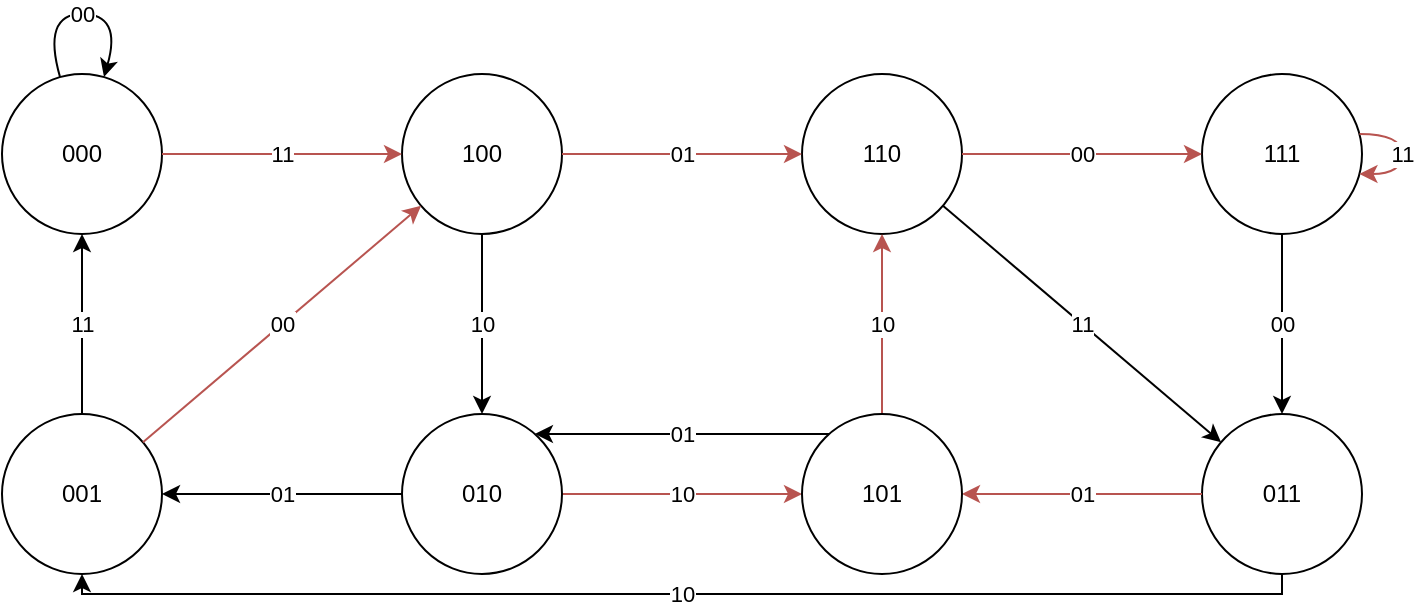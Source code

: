 <mxfile version="20.4.0" type="google"><diagram id="H2TounxmARbyaMAplOk3" name="Page-1"><mxGraphModel grid="1" page="1" gridSize="10" guides="1" tooltips="1" connect="1" arrows="1" fold="1" pageScale="1" pageWidth="850" pageHeight="1100" math="0" shadow="0"><root><mxCell id="0"/><mxCell id="1" parent="0"/><mxCell id="bdG1mkk4UJJhcUEjNDyQ-1" value="000" style="ellipse;whiteSpace=wrap;html=1;aspect=fixed;" vertex="1" parent="1"><mxGeometry x="100" y="100" width="80" height="80" as="geometry"/></mxCell><mxCell id="bdG1mkk4UJJhcUEjNDyQ-11" value="10" style="edgeStyle=orthogonalEdgeStyle;rounded=0;orthogonalLoop=1;jettySize=auto;html=1;" edge="1" parent="1" source="bdG1mkk4UJJhcUEjNDyQ-2" target="bdG1mkk4UJJhcUEjNDyQ-4"><mxGeometry relative="1" as="geometry"/></mxCell><mxCell id="bdG1mkk4UJJhcUEjNDyQ-2" value="100" style="ellipse;whiteSpace=wrap;html=1;aspect=fixed;" vertex="1" parent="1"><mxGeometry x="300" y="100" width="80" height="80" as="geometry"/></mxCell><mxCell id="bdG1mkk4UJJhcUEjNDyQ-3" value="001" style="ellipse;whiteSpace=wrap;html=1;aspect=fixed;" vertex="1" parent="1"><mxGeometry x="100" y="270" width="80" height="80" as="geometry"/></mxCell><mxCell id="bdG1mkk4UJJhcUEjNDyQ-9" value="10" style="edgeStyle=orthogonalEdgeStyle;rounded=0;orthogonalLoop=1;jettySize=auto;html=1;fillColor=#f8cecc;strokeColor=#b85450;" edge="1" parent="1" source="bdG1mkk4UJJhcUEjNDyQ-4" target="bdG1mkk4UJJhcUEjNDyQ-8"><mxGeometry relative="1" as="geometry"/></mxCell><mxCell id="bdG1mkk4UJJhcUEjNDyQ-4" value="010" style="ellipse;whiteSpace=wrap;html=1;aspect=fixed;" vertex="1" parent="1"><mxGeometry x="300" y="270" width="80" height="80" as="geometry"/></mxCell><mxCell id="bdG1mkk4UJJhcUEjNDyQ-5" value="110" style="ellipse;whiteSpace=wrap;html=1;aspect=fixed;" vertex="1" parent="1"><mxGeometry x="500" y="100" width="80" height="80" as="geometry"/></mxCell><mxCell id="bdG1mkk4UJJhcUEjNDyQ-6" value="111" style="ellipse;whiteSpace=wrap;html=1;aspect=fixed;" vertex="1" parent="1"><mxGeometry x="700" y="100" width="80" height="80" as="geometry"/></mxCell><mxCell id="bdG1mkk4UJJhcUEjNDyQ-7" value="011" style="ellipse;whiteSpace=wrap;html=1;aspect=fixed;" vertex="1" parent="1"><mxGeometry x="700" y="270" width="80" height="80" as="geometry"/></mxCell><mxCell id="bdG1mkk4UJJhcUEjNDyQ-12" value="11" style="endArrow=classic;html=1;rounded=0;fillColor=#f8cecc;strokeColor=#b85450;" edge="1" parent="1" source="bdG1mkk4UJJhcUEjNDyQ-1" target="bdG1mkk4UJJhcUEjNDyQ-2"><mxGeometry width="50" height="50" relative="1" as="geometry"><mxPoint x="400" y="330" as="sourcePoint"/><mxPoint x="450" y="280" as="targetPoint"/></mxGeometry></mxCell><mxCell id="bdG1mkk4UJJhcUEjNDyQ-13" value="11" style="endArrow=classic;html=1;rounded=0;" edge="1" parent="1" source="bdG1mkk4UJJhcUEjNDyQ-3" target="bdG1mkk4UJJhcUEjNDyQ-1"><mxGeometry width="50" height="50" relative="1" as="geometry"><mxPoint x="190" y="150" as="sourcePoint"/><mxPoint x="310" y="150" as="targetPoint"/></mxGeometry></mxCell><mxCell id="bdG1mkk4UJJhcUEjNDyQ-14" value="00" style="endArrow=classic;html=1;rounded=0;fillColor=#f8cecc;strokeColor=#b85450;" edge="1" parent="1" source="bdG1mkk4UJJhcUEjNDyQ-3" target="bdG1mkk4UJJhcUEjNDyQ-2"><mxGeometry width="50" height="50" relative="1" as="geometry"><mxPoint x="142.151" y="280.058" as="sourcePoint"/><mxPoint x="147.651" y="189.931" as="targetPoint"/></mxGeometry></mxCell><mxCell id="bdG1mkk4UJJhcUEjNDyQ-16" value="01" style="endArrow=classic;html=1;rounded=0;" edge="1" parent="1" source="bdG1mkk4UJJhcUEjNDyQ-4" target="bdG1mkk4UJJhcUEjNDyQ-3"><mxGeometry width="50" height="50" relative="1" as="geometry"><mxPoint x="400" y="330" as="sourcePoint"/><mxPoint x="450" y="280" as="targetPoint"/></mxGeometry></mxCell><mxCell id="bdG1mkk4UJJhcUEjNDyQ-17" value="01" style="endArrow=classic;html=1;rounded=0;fillColor=#f8cecc;strokeColor=#b85450;" edge="1" parent="1" source="bdG1mkk4UJJhcUEjNDyQ-2" target="bdG1mkk4UJJhcUEjNDyQ-5"><mxGeometry width="50" height="50" relative="1" as="geometry"><mxPoint x="152.151" y="290.058" as="sourcePoint"/><mxPoint x="157.651" y="199.931" as="targetPoint"/></mxGeometry></mxCell><mxCell id="bdG1mkk4UJJhcUEjNDyQ-18" value="10" style="endArrow=classic;html=1;rounded=0;fillColor=#f8cecc;strokeColor=#b85450;" edge="1" parent="1" source="bdG1mkk4UJJhcUEjNDyQ-8" target="bdG1mkk4UJJhcUEjNDyQ-5"><mxGeometry width="50" height="50" relative="1" as="geometry"><mxPoint x="386.193" y="167.032" as="sourcePoint"/><mxPoint x="503.85" y="222.877" as="targetPoint"/></mxGeometry></mxCell><mxCell id="bdG1mkk4UJJhcUEjNDyQ-19" value="00" style="endArrow=classic;html=1;rounded=0;" edge="1" parent="1" source="bdG1mkk4UJJhcUEjNDyQ-6" target="bdG1mkk4UJJhcUEjNDyQ-7"><mxGeometry width="50" height="50" relative="1" as="geometry"><mxPoint x="670" y="310" as="sourcePoint"/><mxPoint x="515.172" y="271.362" as="targetPoint"/></mxGeometry></mxCell><mxCell id="bdG1mkk4UJJhcUEjNDyQ-20" value="11" style="endArrow=classic;html=1;rounded=0;edgeStyle=orthogonalEdgeStyle;curved=1;fillColor=#f8cecc;strokeColor=#b85450;" edge="1" parent="1" source="bdG1mkk4UJJhcUEjNDyQ-6" target="bdG1mkk4UJJhcUEjNDyQ-6"><mxGeometry width="50" height="50" relative="1" as="geometry"><mxPoint x="702.877" y="334.895" as="sourcePoint"/><mxPoint x="577.139" y="385.144" as="targetPoint"/></mxGeometry></mxCell><mxCell id="bdG1mkk4UJJhcUEjNDyQ-23" value="00" style="endArrow=classic;html=1;rounded=0;curved=1;" edge="1" parent="1" source="bdG1mkk4UJJhcUEjNDyQ-1" target="bdG1mkk4UJJhcUEjNDyQ-1"><mxGeometry width="50" height="50" relative="1" as="geometry"><mxPoint x="160" y="240" as="sourcePoint"/><mxPoint x="210" y="190" as="targetPoint"/><Array as="points"><mxPoint x="120" y="70"/></Array></mxGeometry></mxCell><mxCell id="bdG1mkk4UJJhcUEjNDyQ-24" value="11" style="endArrow=classic;html=1;rounded=0;" edge="1" parent="1" source="bdG1mkk4UJJhcUEjNDyQ-5" target="bdG1mkk4UJJhcUEjNDyQ-7"><mxGeometry width="50" height="50" relative="1" as="geometry"><mxPoint x="702.875" y="334.89" as="sourcePoint"/><mxPoint x="577.195" y="385.284" as="targetPoint"/></mxGeometry></mxCell><mxCell id="bdG1mkk4UJJhcUEjNDyQ-25" value="01" style="endArrow=classic;html=1;rounded=0;fillColor=#f8cecc;strokeColor=#B85450;" edge="1" parent="1" source="bdG1mkk4UJJhcUEjNDyQ-7" target="bdG1mkk4UJJhcUEjNDyQ-8"><mxGeometry width="50" height="50" relative="1" as="geometry"><mxPoint x="540" y="280" as="sourcePoint"/><mxPoint x="540" y="360.0" as="targetPoint"/></mxGeometry></mxCell><mxCell id="bdG1mkk4UJJhcUEjNDyQ-26" value="10" style="endArrow=classic;html=1;rounded=0;edgeStyle=orthogonalEdgeStyle;startArrow=none;exitX=0.5;exitY=1;exitDx=0;exitDy=0;" edge="1" parent="1" source="bdG1mkk4UJJhcUEjNDyQ-7" target="bdG1mkk4UJJhcUEjNDyQ-3"><mxGeometry width="50" height="50" relative="1" as="geometry"><mxPoint x="503.127" y="415.504" as="sourcePoint"/><mxPoint x="90" y="340" as="targetPoint"/><Array as="points"><mxPoint x="740" y="360"/><mxPoint x="140" y="360"/></Array></mxGeometry></mxCell><mxCell id="bdG1mkk4UJJhcUEjNDyQ-28" value="00" style="endArrow=classic;html=1;rounded=0;fillColor=#f8cecc;strokeColor=#B85450;" edge="1" parent="1" source="bdG1mkk4UJJhcUEjNDyQ-5" target="bdG1mkk4UJJhcUEjNDyQ-6"><mxGeometry width="50" height="50" relative="1" as="geometry"><mxPoint x="503.127" y="415.504" as="sourcePoint"/><mxPoint x="386.853" y="464.447" as="targetPoint"/></mxGeometry></mxCell><mxCell id="bdG1mkk4UJJhcUEjNDyQ-29" value="01" style="endArrow=classic;html=1;rounded=0;edgeStyle=orthogonalEdgeStyle;" edge="1" parent="1" source="bdG1mkk4UJJhcUEjNDyQ-8" target="bdG1mkk4UJJhcUEjNDyQ-4"><mxGeometry width="50" height="50" relative="1" as="geometry"><mxPoint x="180.47" y="294.085" as="sourcePoint"/><mxPoint x="319.49" y="175.867" as="targetPoint"/><Array as="points"><mxPoint x="420" y="280"/><mxPoint x="420" y="280"/></Array></mxGeometry></mxCell><mxCell id="bdG1mkk4UJJhcUEjNDyQ-8" value="101" style="ellipse;whiteSpace=wrap;html=1;aspect=fixed;" vertex="1" parent="1"><mxGeometry x="500" y="270" width="80" height="80" as="geometry"/></mxCell></root></mxGraphModel></diagram></mxfile>